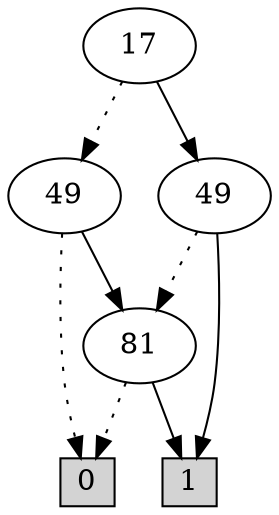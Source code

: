 digraph G {
0 [shape=box, label="0", style=filled, shape=box, height=0.3, width=0.3];
1 [shape=box, label="1", style=filled, shape=box, height=0.3, width=0.3];
1443 [label="17"];
1443 -> 1441 [style=dotted];
1443 -> 1442 [style=filled];
1441 [label="49"];
1441 -> 0 [style=dotted];
1441 -> 164 [style=filled];
164 [label="81"];
164 -> 0 [style=dotted];
164 -> 1 [style=filled];
1442 [label="49"];
1442 -> 164 [style=dotted];
1442 -> 1 [style=filled];
}
